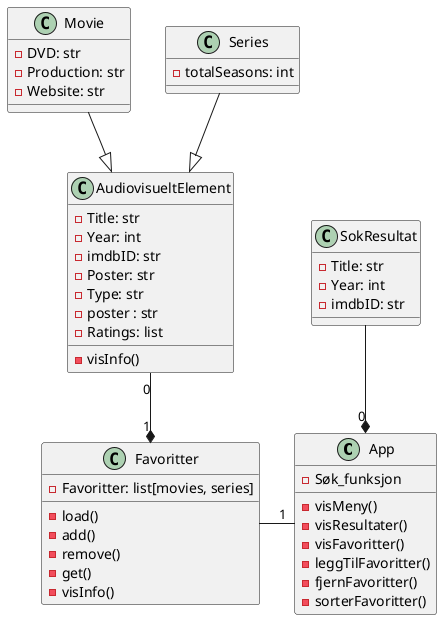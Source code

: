 @startuml

Class App {
    - Søk_funksjon
    - visMeny()
    - visResultater()
    - visFavoritter()
    - leggTilFavoritter()
    - fjernFavoritter()
    - sorterFavoritter()
}

Class AudiovisueltElement{
    - Title: str
    - Year: int
    - imdbID: str
    - Poster: str
    - Type: str
    - poster : str
    - Ratings: list
    - visInfo()
}

Class Movie {
    - DVD: str
    - Production: str
    - Website: str
}

Class Series {
    - totalSeasons: int
}
Class Favoritter{
    - Favoritter: list[movies, series]
    - load()
    - add()
    - remove()
    - get()
    - visInfo()
}

Class SokResultat {
- Title: str
- Year: int
- imdbID: str
}

Movie --|> AudiovisueltElement
Series --|> AudiovisueltElement
AudiovisueltElement "0"--*"1" Favoritter
SokResultat --*"0" App
Favoritter -"1" App 
@enduml